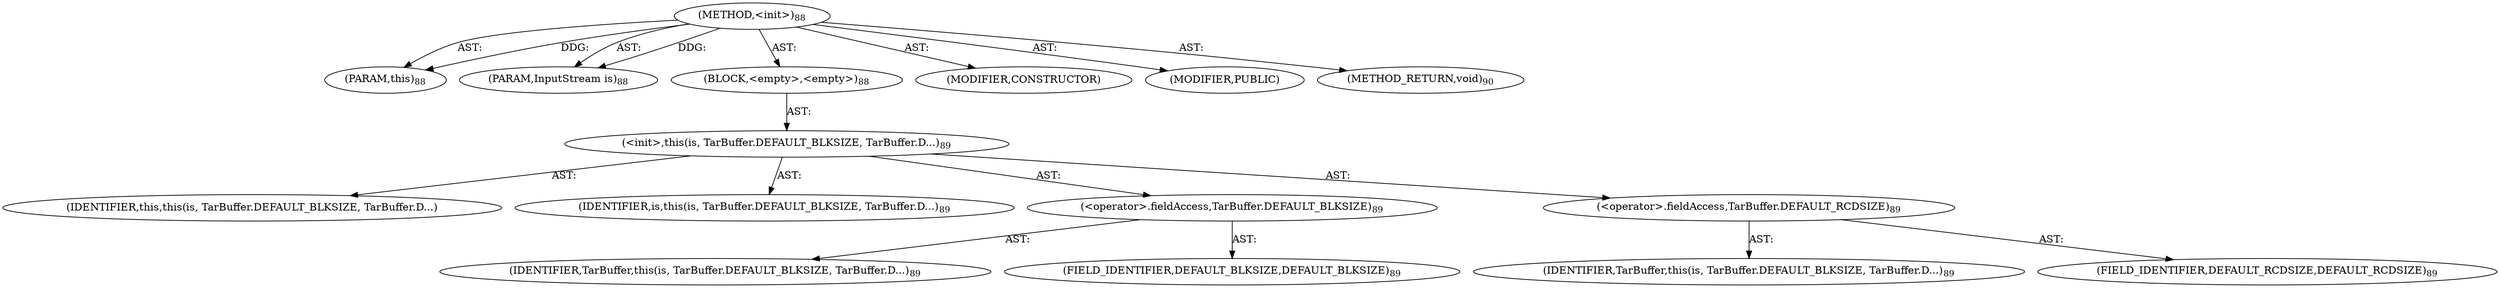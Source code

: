 digraph "&lt;init&gt;" {  
"111669149696" [label = <(METHOD,&lt;init&gt;)<SUB>88</SUB>> ]
"115964117002" [label = <(PARAM,this)<SUB>88</SUB>> ]
"115964117005" [label = <(PARAM,InputStream is)<SUB>88</SUB>> ]
"25769803776" [label = <(BLOCK,&lt;empty&gt;,&lt;empty&gt;)<SUB>88</SUB>> ]
"30064771072" [label = <(&lt;init&gt;,this(is, TarBuffer.DEFAULT_BLKSIZE, TarBuffer.D...)<SUB>89</SUB>> ]
"68719476799" [label = <(IDENTIFIER,this,this(is, TarBuffer.DEFAULT_BLKSIZE, TarBuffer.D...)> ]
"68719476808" [label = <(IDENTIFIER,is,this(is, TarBuffer.DEFAULT_BLKSIZE, TarBuffer.D...)<SUB>89</SUB>> ]
"30064771073" [label = <(&lt;operator&gt;.fieldAccess,TarBuffer.DEFAULT_BLKSIZE)<SUB>89</SUB>> ]
"68719476809" [label = <(IDENTIFIER,TarBuffer,this(is, TarBuffer.DEFAULT_BLKSIZE, TarBuffer.D...)<SUB>89</SUB>> ]
"55834574848" [label = <(FIELD_IDENTIFIER,DEFAULT_BLKSIZE,DEFAULT_BLKSIZE)<SUB>89</SUB>> ]
"30064771074" [label = <(&lt;operator&gt;.fieldAccess,TarBuffer.DEFAULT_RCDSIZE)<SUB>89</SUB>> ]
"68719476810" [label = <(IDENTIFIER,TarBuffer,this(is, TarBuffer.DEFAULT_BLKSIZE, TarBuffer.D...)<SUB>89</SUB>> ]
"55834574849" [label = <(FIELD_IDENTIFIER,DEFAULT_RCDSIZE,DEFAULT_RCDSIZE)<SUB>89</SUB>> ]
"133143986185" [label = <(MODIFIER,CONSTRUCTOR)> ]
"133143986186" [label = <(MODIFIER,PUBLIC)> ]
"128849018880" [label = <(METHOD_RETURN,void)<SUB>90</SUB>> ]
  "111669149696" -> "115964117002"  [ label = "AST: "] 
  "111669149696" -> "115964117005"  [ label = "AST: "] 
  "111669149696" -> "25769803776"  [ label = "AST: "] 
  "111669149696" -> "133143986185"  [ label = "AST: "] 
  "111669149696" -> "133143986186"  [ label = "AST: "] 
  "111669149696" -> "128849018880"  [ label = "AST: "] 
  "25769803776" -> "30064771072"  [ label = "AST: "] 
  "30064771072" -> "68719476799"  [ label = "AST: "] 
  "30064771072" -> "68719476808"  [ label = "AST: "] 
  "30064771072" -> "30064771073"  [ label = "AST: "] 
  "30064771072" -> "30064771074"  [ label = "AST: "] 
  "30064771073" -> "68719476809"  [ label = "AST: "] 
  "30064771073" -> "55834574848"  [ label = "AST: "] 
  "30064771074" -> "68719476810"  [ label = "AST: "] 
  "30064771074" -> "55834574849"  [ label = "AST: "] 
  "111669149696" -> "115964117002"  [ label = "DDG: "] 
  "111669149696" -> "115964117005"  [ label = "DDG: "] 
}
